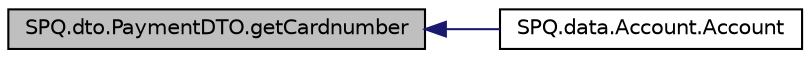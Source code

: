 digraph "SPQ.dto.PaymentDTO.getCardnumber"
{
  edge [fontname="Helvetica",fontsize="10",labelfontname="Helvetica",labelfontsize="10"];
  node [fontname="Helvetica",fontsize="10",shape=record];
  rankdir="LR";
  Node20 [label="SPQ.dto.PaymentDTO.getCardnumber",height=0.2,width=0.4,color="black", fillcolor="grey75", style="filled", fontcolor="black"];
  Node20 -> Node21 [dir="back",color="midnightblue",fontsize="10",style="solid",fontname="Helvetica"];
  Node21 [label="SPQ.data.Account.Account",height=0.2,width=0.4,color="black", fillcolor="white", style="filled",URL="$class_s_p_q_1_1data_1_1_account.html#a0d4661bfe533c8e38fc996747f3a4952"];
}

